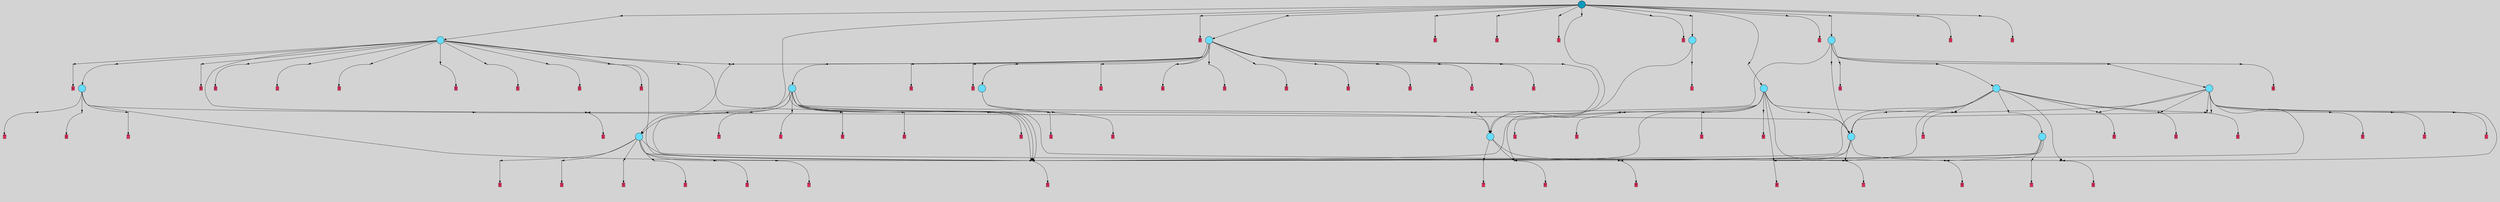 // File exported with GEGELATI v1.3.1
// On the 2024-04-09 19:59:27
// With the File::TPGGraphDotExporter
digraph{
	graph[pad = "0.212, 0.055" bgcolor = lightgray]
	node[shape=circle style = filled label = ""]
		T0 [fillcolor="#66ddff"]
		T2 [fillcolor="#66ddff"]
		T7 [fillcolor="#66ddff"]
		T68 [fillcolor="#66ddff"]
		T103 [fillcolor="#66ddff"]
		T110 [fillcolor="#66ddff"]
		T169 [fillcolor="#66ddff"]
		T181 [fillcolor="#66ddff"]
		T205 [fillcolor="#66ddff"]
		T220 [fillcolor="#66ddff"]
		T301 [fillcolor="#66ddff"]
		T309 [fillcolor="#66ddff"]
		T435 [fillcolor="#66ddff"]
		T622 [fillcolor="#66ddff"]
		T776 [fillcolor="#1199bb"]
		P15466 [fillcolor="#cccccc" shape=point] //
		I15466 [shape=box style=invis label="8|3&0|7#4|4#3|0#0|0#1|2#2|7&#92;n3|5&3|6#4|2#1|5#0|0#3|0#2|3&#92;n7|1&3|1#0|1#2|1#2|4#0|2#0|4&#92;n0|6&1|0#4|4#0|0#4|0#3|5#2|4&#92;n0|7&3|7#3|5#4|2#2|0#2|6#0|7&#92;n6|7&0|2#1|4#2|1#4|7#0|7#3|1&#92;n5|2&4|4#2|3#4|7#3|3#2|3#1|1&#92;n3|1&3|0#3|7#3|3#2|2#4|1#0|2&#92;n7|5&4|4#3|2#0|0#2|3#2|7#3|6&#92;n"]
		P15466 -> I15466[style=invis]
		A11770 [fillcolor="#ff3366" shape=box margin=0.03 width=0 height=0 label="0"]
		T0 -> P15466 -> A11770
		P15467 [fillcolor="#cccccc" shape=point] //
		I15467 [shape=box style=invis label="2|6&0|4#0|1#3|6#2|7#3|0#3|7&#92;n4|0&4|6#2|4#1|6#4|5#0|0#0|3&#92;n"]
		P15467 -> I15467[style=invis]
		A11771 [fillcolor="#ff3366" shape=box margin=0.03 width=0 height=0 label="1"]
		T0 -> P15467 -> A11771
		P15468 [fillcolor="#cccccc" shape=point] //
		I15468 [shape=box style=invis label="2|2&4|0#0|4#2|4#1|7#1|7#4|3&#92;n"]
		P15468 -> I15468[style=invis]
		A11772 [fillcolor="#ff3366" shape=box margin=0.03 width=0 height=0 label="2"]
		T2 -> P15468 -> A11772
		P15469 [fillcolor="#cccccc" shape=point] //
		I15469 [shape=box style=invis label="7|3&3|0#1|7#1|5#1|0#2|7#0|0&#92;n5|1&0|7#1|5#0|1#1|1#1|2#4|3&#92;n6|3&3|7#3|5#3|5#1|7#4|0#3|0&#92;n6|3&2|1#2|0#2|0#3|6#1|0#4|1&#92;n1|5&3|2#2|7#1|0#0|7#2|2#3|6&#92;n8|0&4|1#0|2#3|0#2|5#0|1#0|6&#92;n2|3&3|3#4|3#3|1#1|4#1|3#0|3&#92;n"]
		P15469 -> I15469[style=invis]
		A11773 [fillcolor="#ff3366" shape=box margin=0.03 width=0 height=0 label="3"]
		T2 -> P15469 -> A11773
		P15470 [fillcolor="#cccccc" shape=point] //
		I15470 [shape=box style=invis label="6|4&0|2#3|6#3|3#3|7#0|5#4|1&#92;n1|0&1|0#1|5#0|3#0|4#0|0#3|7&#92;n1|4&2|4#3|4#2|4#4|2#1|5#0|2&#92;n6|6&2|4#0|3#0|4#2|7#3|3#3|1&#92;n5|1&0|5#4|0#1|6#0|0#0|4#1|4&#92;n2|2&3|1#1|3#3|0#2|7#3|4#4|4&#92;n5|7&1|2#1|6#3|2#0|4#0|4#0|4&#92;n7|5&0|0#4|6#0|4#2|6#4|0#3|2&#92;n1|2&0|3#2|5#4|7#0|5#2|6#1|7&#92;n6|1&0|7#0|3#0|6#0|5#2|4#3|1&#92;n"]
		P15470 -> I15470[style=invis]
		A11774 [fillcolor="#ff3366" shape=box margin=0.03 width=0 height=0 label="7"]
		T7 -> P15470 -> A11774
		P15471 [fillcolor="#cccccc" shape=point] //
		I15471 [shape=box style=invis label="6|5&3|1#2|0#0|1#1|0#1|3#0|7&#92;n5|1&0|6#0|1#1|7#4|3#4|5#3|7&#92;n5|0&2|0#0|2#2|7#0|0#3|3#2|7&#92;n6|1&2|4#2|3#3|6#4|6#0|4#1|7&#92;n2|5&1|7#4|6#2|4#4|4#1|2#3|5&#92;n0|5&2|2#2|0#2|5#3|1#2|2#1|2&#92;n4|1&4|7#0|6#0|5#3|0#3|7#4|2&#92;n"]
		P15471 -> I15471[style=invis]
		A11775 [fillcolor="#ff3366" shape=box margin=0.03 width=0 height=0 label="8"]
		T7 -> P15471 -> A11775
		T7 -> P15466
		T68 -> P15471
		P15472 [fillcolor="#cccccc" shape=point] //
		I15472 [shape=box style=invis label="0|0&0|7#3|1#0|4#3|6#2|3#4|6&#92;n7|5&4|4#4|2#0|0#2|3#2|7#0|6&#92;n3|5&2|0#4|0#2|5#1|7#4|0#0|4&#92;n0|3&0|7#4|3#3|0#0|0#4|7#2|7&#92;n0|1&0|0#2|5#1|4#0|3#2|3#0|2&#92;n5|4&3|1#3|0#4|5#3|0#1|6#1|4&#92;n5|4&0|5#4|7#1|0#0|3#3|3#3|3&#92;n"]
		P15472 -> I15472[style=invis]
		A11776 [fillcolor="#ff3366" shape=box margin=0.03 width=0 height=0 label="0"]
		T68 -> P15472 -> A11776
		P15473 [fillcolor="#cccccc" shape=point] //
		I15473 [shape=box style=invis label="5|4&0|6#1|2#0|7#0|6#0|6#2|7&#92;n8|0&4|2#3|6#3|7#0|1#3|1#0|1&#92;n4|0&3|2#4|0#4|1#4|1#2|6#0|6&#92;n2|7&3|5#0|2#2|1#0|3#3|7#3|3&#92;n6|3&1|0#1|7#2|3#0|1#4|1#0|0&#92;n0|5&1|4#1|0#4|6#1|3#3|4#2|6&#92;n5|3&1|3#4|7#0|5#1|7#1|5#4|3&#92;n"]
		P15473 -> I15473[style=invis]
		A11777 [fillcolor="#ff3366" shape=box margin=0.03 width=0 height=0 label="7"]
		T68 -> P15473 -> A11777
		P15474 [fillcolor="#cccccc" shape=point] //
		I15474 [shape=box style=invis label="0|3&0|2#2|4#1|5#2|4#3|6#0|7&#92;n1|6&4|7#0|6#4|1#0|5#0|2#4|3&#92;n6|6&0|0#0|5#2|6#4|7#3|5#0|7&#92;n5|7&1|6#1|7#2|3#2|6#1|1#0|2&#92;n0|2&1|7#4|5#3|4#3|0#2|1#1|0&#92;n6|3&1|2#0|7#4|1#2|7#3|5#3|5&#92;n0|3&1|5#2|7#2|2#2|0#1|5#3|6&#92;n5|5&1|4#4|3#2|2#0|2#2|3#2|5&#92;n8|2&4|6#4|6#4|7#3|7#1|4#0|0&#92;n1|3&2|2#0|3#1|5#0|5#3|3#1|6&#92;n"]
		P15474 -> I15474[style=invis]
		A11778 [fillcolor="#ff3366" shape=box margin=0.03 width=0 height=0 label="6"]
		T68 -> P15474 -> A11778
		P15475 [fillcolor="#cccccc" shape=point] //
		I15475 [shape=box style=invis label="5|3&2|6#1|0#4|0#2|4#1|5#2|1&#92;n0|6&0|7#3|6#0|5#1|5#1|7#1|0&#92;n8|0&1|4#4|7#3|1#0|4#4|0#2|4&#92;n6|7&0|7#1|1#4|2#4|0#0|6#0|1&#92;n"]
		P15475 -> I15475[style=invis]
		A11779 [fillcolor="#ff3366" shape=box margin=0.03 width=0 height=0 label="4"]
		T103 -> P15475 -> A11779
		P15476 [fillcolor="#cccccc" shape=point] //
		I15476 [shape=box style=invis label="2|3&2|5#1|0#3|6#1|3#1|4#1|0&#92;n0|2&2|7#0|1#2|1#0|6#2|4#4|1&#92;n2|0&4|3#3|2#2|1#3|2#0|0#3|4&#92;n8|7&3|6#0|2#1|7#3|6#2|1#3|5&#92;n0|6&2|0#2|1#4|1#3|5#2|1#1|0&#92;n6|4&2|7#3|0#0|1#1|7#1|4#1|6&#92;n5|5&1|5#2|6#3|0#3|5#0|5#4|6&#92;n6|4&2|5#3|1#1|5#2|7#0|0#1|6&#92;n3|2&4|5#4|4#0|0#3|6#0|3#4|2&#92;n8|4&0|7#3|2#4|4#2|3#0|4#4|3&#92;n"]
		P15476 -> I15476[style=invis]
		A11780 [fillcolor="#ff3366" shape=box margin=0.03 width=0 height=0 label="5"]
		T103 -> P15476 -> A11780
		P15477 [fillcolor="#cccccc" shape=point] //
		I15477 [shape=box style=invis label="3|2&3|3#2|1#3|5#1|5#0|4#1|1&#92;n5|4&2|7#3|0#0|6#1|7#1|4#1|5&#92;n1|2&4|4#3|7#3|4#0|6#3|0#2|4&#92;n5|3&1|5#1|6#3|0#3|5#0|5#4|6&#92;n5|6&2|4#2|0#1|5#2|2#0|7#3|6&#92;n2|3&2|5#1|0#3|6#1|3#1|4#1|0&#92;n2|0&4|5#0|1#0|0#2|7#3|3#0|0&#92;n3|0&3|1#1|1#2|0#2|1#1|7#0|5&#92;n1|5&1|2#0|7#4|3#3|0#0|2#2|4&#92;n"]
		P15477 -> I15477[style=invis]
		A11781 [fillcolor="#ff3366" shape=box margin=0.03 width=0 height=0 label="5"]
		T103 -> P15477 -> A11781
		P15478 [fillcolor="#cccccc" shape=point] //
		I15478 [shape=box style=invis label="6|1&3|3#3|3#0|7#4|3#1|2#1|0&#92;n2|5&4|7#1|0#2|1#2|5#1|4#0|4&#92;n2|2&1|4#4|1#4|3#2|2#4|2#1|5&#92;n"]
		P15478 -> I15478[style=invis]
		A11782 [fillcolor="#ff3366" shape=box margin=0.03 width=0 height=0 label="3"]
		T103 -> P15478 -> A11782
		P15479 [fillcolor="#cccccc" shape=point] //
		I15479 [shape=box style=invis label="7|3&3|0#1|7#1|5#1|0#2|7#0|0&#92;n5|1&0|7#1|5#0|1#1|1#1|2#4|3&#92;n6|3&2|1#2|0#2|4#3|6#1|0#4|1&#92;n6|3&3|7#3|5#3|5#1|7#4|0#3|0&#92;n1|5&3|2#2|7#1|0#0|7#2|2#3|6&#92;n8|0&4|1#0|2#3|0#2|5#0|1#0|6&#92;n2|3&3|3#4|3#3|1#1|4#1|3#0|3&#92;n"]
		P15479 -> I15479[style=invis]
		A11783 [fillcolor="#ff3366" shape=box margin=0.03 width=0 height=0 label="3"]
		T103 -> P15479 -> A11783
		P15480 [fillcolor="#cccccc" shape=point] //
		I15480 [shape=box style=invis label="4|0&3|2#4|0#4|1#4|1#2|6#0|6&#92;n2|0&4|2#3|6#3|7#0|1#3|1#0|1&#92;n5|4&0|6#1|6#0|7#0|6#0|6#2|7&#92;n2|0&2|2#1|7#1|0#4|5#3|1#0|1&#92;n6|3&1|0#1|7#2|3#0|1#4|1#0|0&#92;n"]
		P15480 -> I15480[style=invis]
		A11784 [fillcolor="#ff3366" shape=box margin=0.03 width=0 height=0 label="7"]
		T103 -> P15480 -> A11784
		P15481 [fillcolor="#cccccc" shape=point] //
		I15481 [shape=box style=invis label="7|1&1|0#0|5#2|0#3|1#4|3#0|6&#92;n7|6&4|7#0|0#0|4#4|0#1|1#3|1&#92;n5|1&3|5#0|3#2|4#3|7#4|7#1|5&#92;n0|6&0|7#3|6#0|5#1|5#1|7#1|0&#92;n"]
		P15481 -> I15481[style=invis]
		A11785 [fillcolor="#ff3366" shape=box margin=0.03 width=0 height=0 label="4"]
		T103 -> P15481 -> A11785
		P15482 [fillcolor="#cccccc" shape=point] //
		I15482 [shape=box style=invis label="7|3&3|0#1|7#1|5#1|0#2|7#0|0&#92;n6|3&3|7#3|5#3|5#1|7#4|0#3|0&#92;n5|1&0|7#1|5#0|1#1|1#1|2#4|1&#92;n6|3&2|1#2|0#2|0#3|6#1|0#4|1&#92;n1|5&3|2#2|7#1|0#0|7#2|2#3|6&#92;n4|5&3|1#4|2#1|1#2|6#4|6#2|1&#92;n2|3&3|3#4|3#3|1#1|4#1|3#0|3&#92;n"]
		P15482 -> I15482[style=invis]
		A11786 [fillcolor="#ff3366" shape=box margin=0.03 width=0 height=0 label="3"]
		T103 -> P15482 -> A11786
		T110 -> P15472
		T110 -> P15476
		T110 -> P15476
		P15483 [fillcolor="#cccccc" shape=point] //
		I15483 [shape=box style=invis label="6|4&0|2#3|6#3|3#3|7#0|1#4|1&#92;n6|6&3|4#0|1#0|4#2|7#3|3#3|1&#92;n5|7&1|2#1|6#3|2#0|4#0|0#3|4&#92;n7|5&0|0#4|6#0|4#2|6#4|0#3|2&#92;n1|4&2|4#3|4#2|4#4|2#1|5#0|2&#92;n5|1&0|5#4|0#1|6#0|0#0|4#1|4&#92;n1|5&4|1#1|0#4|4#0|7#4|4#3|5&#92;n1|0&1|0#1|5#0|3#0|4#0|0#3|7&#92;n6|1&0|7#0|3#0|6#0|5#2|4#3|1&#92;n6|0&3|4#2|7#3|2#1|7#2|7#2|2&#92;n"]
		P15483 -> I15483[style=invis]
		A11787 [fillcolor="#ff3366" shape=box margin=0.03 width=0 height=0 label="7"]
		T110 -> P15483 -> A11787
		T169 -> P15476
		P15484 [fillcolor="#cccccc" shape=point] //
		I15484 [shape=box style=invis label="6|2&1|3#3|3#4|5#1|5#1|3#1|5&#92;n1|6&1|0#4|4#3|6#4|3#2|7#2|0&#92;n7|3&2|3#1|1#2|5#1|1#3|1#0|6&#92;n2|0&3|4#1|1#1|3#2|7#0|0#3|0&#92;n7|7&3|5#0|7#2|7#2|5#0|5#4|5&#92;n"]
		P15484 -> I15484[style=invis]
		T169 -> P15484 -> T68
		P15485 [fillcolor="#cccccc" shape=point] //
		I15485 [shape=box style=invis label="6|4&0|2#3|6#3|3#3|7#0|5#4|1&#92;n7|4&0|0#4|6#0|4#2|6#4|0#3|2&#92;n1|4&2|4#3|4#2|4#4|2#1|5#0|2&#92;n2|2&3|1#1|3#3|0#2|7#3|4#4|4&#92;n5|1&0|5#4|0#1|6#0|0#0|4#1|4&#92;n6|6&2|4#0|3#0|4#2|7#3|3#3|1&#92;n5|7&1|2#1|6#3|2#0|4#0|4#3|4&#92;n1|0&1|0#1|5#0|3#0|4#0|0#3|7&#92;n1|2&0|3#2|5#4|7#0|5#2|6#1|7&#92;n6|1&0|7#0|3#0|6#0|5#2|4#3|1&#92;n"]
		P15485 -> I15485[style=invis]
		A11788 [fillcolor="#ff3366" shape=box margin=0.03 width=0 height=0 label="7"]
		T169 -> P15485 -> A11788
		P15486 [fillcolor="#cccccc" shape=point] //
		I15486 [shape=box style=invis label="0|6&0|7#3|6#0|5#1|5#1|7#1|0&#92;n7|6&4|7#0|0#0|4#4|0#1|1#0|1&#92;n5|3&2|6#1|0#4|3#2|4#1|6#2|1&#92;n7|1&1|0#0|5#2|0#3|1#4|3#0|6&#92;n"]
		P15486 -> I15486[style=invis]
		A11789 [fillcolor="#ff3366" shape=box margin=0.03 width=0 height=0 label="4"]
		T169 -> P15486 -> A11789
		P15487 [fillcolor="#cccccc" shape=point] //
		I15487 [shape=box style=invis label="2|2&3|0#1|0#1|5#2|2#2|0#1|6&#92;n7|0&2|2#1|7#1|0#4|5#3|1#0|1&#92;n4|0&3|2#4|0#4|1#4|1#2|6#0|6&#92;n6|3&1|0#1|7#2|3#0|1#4|1#0|0&#92;n0|5&1|4#1|0#4|6#1|3#3|4#2|2&#92;n8|0&4|4#3|6#3|7#0|1#3|1#2|1&#92;n"]
		P15487 -> I15487[style=invis]
		A11790 [fillcolor="#ff3366" shape=box margin=0.03 width=0 height=0 label="7"]
		T169 -> P15487 -> A11790
		P15488 [fillcolor="#cccccc" shape=point] //
		I15488 [shape=box style=invis label="2|2&4|0#0|4#2|4#1|7#1|7#3|3&#92;n8|6&4|2#3|3#3|3#3|7#2|4#0|5&#92;n"]
		P15488 -> I15488[style=invis]
		A11791 [fillcolor="#ff3366" shape=box margin=0.03 width=0 height=0 label="2"]
		T181 -> P15488 -> A11791
		T181 -> P15466
		P15489 [fillcolor="#cccccc" shape=point] //
		I15489 [shape=box style=invis label="5|5&2|0#0|1#0|3#0|0#2|7#0|5&#92;n5|0&3|6#0|3#1|1#1|2#1|3#0|4&#92;n8|7&3|0#2|1#2|7#1|7#3|0#2|7&#92;n7|0&2|1#0|3#2|0#0|1#3|2#1|7&#92;n4|1&1|0#3|5#0|1#4|7#3|2#2|3&#92;n7|0&1|6#0|4#0|4#0|7#1|1#1|1&#92;n7|0&0|1#1|3#2|3#1|0#1|7#1|0&#92;n0|3&2|3#4|2#3|1#3|3#2|1#2|5&#92;n0|1&4|3#1|7#0|7#4|0#3|5#3|0&#92;n"]
		P15489 -> I15489[style=invis]
		A11792 [fillcolor="#ff3366" shape=box margin=0.03 width=0 height=0 label="6"]
		T181 -> P15489 -> A11792
		P15490 [fillcolor="#cccccc" shape=point] //
		I15490 [shape=box style=invis label="7|4&4|4#3|4#1|6#0|0#3|3#4|5&#92;n2|2&4|0#0|4#2|4#1|7#1|7#4|3&#92;n"]
		P15490 -> I15490[style=invis]
		A11793 [fillcolor="#ff3366" shape=box margin=0.03 width=0 height=0 label="2"]
		T181 -> P15490 -> A11793
		T181 -> P15476
		P15491 [fillcolor="#cccccc" shape=point] //
		I15491 [shape=box style=invis label="2|3&2|5#1|0#3|6#1|3#1|4#1|1&#92;n0|6&2|0#2|1#4|1#3|5#2|1#1|0&#92;n2|0&4|3#3|2#2|1#3|2#0|0#3|4&#92;n8|7&3|6#0|2#1|7#3|6#2|1#3|5&#92;n0|2&2|7#0|1#2|1#0|6#2|4#4|1&#92;n6|4&2|7#3|0#0|1#1|7#1|4#1|6&#92;n5|5&1|5#2|6#3|0#3|5#0|5#4|6&#92;n3|2&4|5#4|4#0|0#3|6#0|3#4|2&#92;n8|4&0|7#3|2#4|4#2|3#0|4#4|3&#92;n"]
		P15491 -> I15491[style=invis]
		A11794 [fillcolor="#ff3366" shape=box margin=0.03 width=0 height=0 label="5"]
		T181 -> P15491 -> A11794
		P15492 [fillcolor="#cccccc" shape=point] //
		I15492 [shape=box style=invis label="6|4&0|2#3|6#3|3#3|7#0|5#4|1&#92;n1|0&1|0#1|5#0|3#0|4#0|0#3|7&#92;n1|4&2|4#3|4#2|4#4|2#1|5#0|2&#92;n2|2&3|1#1|3#3|0#2|7#3|4#4|4&#92;n5|1&0|5#4|0#1|6#0|0#0|4#1|4&#92;n6|6&2|4#0|3#0|4#2|7#3|3#3|1&#92;n5|7&1|2#1|6#3|2#0|4#0|4#3|4&#92;n7|5&0|0#4|6#0|4#2|6#4|0#3|2&#92;n1|2&0|3#2|5#4|7#0|5#2|6#1|7&#92;n6|1&0|7#0|3#0|6#0|5#2|4#3|1&#92;n"]
		P15492 -> I15492[style=invis]
		A11795 [fillcolor="#ff3366" shape=box margin=0.03 width=0 height=0 label="7"]
		T181 -> P15492 -> A11795
		P15493 [fillcolor="#cccccc" shape=point] //
		I15493 [shape=box style=invis label="2|0&3|4#1|1#2|3#2|7#0|0#3|0&#92;n6|2&1|3#3|3#4|5#1|5#1|3#1|5&#92;n2|3&2|3#0|6#3|2#3|4#4|3#2|0&#92;n1|6&1|0#4|4#3|6#4|3#2|7#2|0&#92;n8|1&2|7#0|6#4|0#2|4#2|2#2|1&#92;n7|7&3|5#4|7#2|7#2|5#0|5#4|5&#92;n"]
		P15493 -> I15493[style=invis]
		T181 -> P15493 -> T68
		T181 -> P15473
		T181 -> P15474
		T205 -> P15476
		P15494 [fillcolor="#cccccc" shape=point] //
		I15494 [shape=box style=invis label="6|2&1|3#3|3#4|5#1|5#1|3#1|5&#92;n1|6&1|0#4|4#3|6#4|3#2|7#2|0&#92;n2|4&2|3#0|6#3|2#3|4#4|3#2|0&#92;n2|0&3|4#1|1#1|3#2|7#0|0#3|0&#92;n7|3&2|3#1|1#2|5#1|1#3|1#0|6&#92;n7|7&3|5#4|7#2|7#2|5#0|5#4|5&#92;n"]
		P15494 -> I15494[style=invis]
		T205 -> P15494 -> T68
		P15495 [fillcolor="#cccccc" shape=point] //
		I15495 [shape=box style=invis label="6|7&1|4#4|7#2|2#3|7#4|3#2|5&#92;n5|0&4|0#0|2#0|4#2|0#4|3#3|7&#92;n8|7&3|6#0|2#1|7#3|6#2|1#3|5&#92;n3|2&4|5#4|4#0|0#3|6#0|3#1|2&#92;n2|3&2|5#1|0#3|6#1|3#1|4#1|0&#92;n8|4&0|7#3|2#4|4#2|3#0|4#4|3&#92;n3|1&4|4#4|6#0|0#0|5#3|0#2|3&#92;n"]
		P15495 -> I15495[style=invis]
		A11796 [fillcolor="#ff3366" shape=box margin=0.03 width=0 height=0 label="5"]
		T205 -> P15495 -> A11796
		T205 -> P15492
		P15496 [fillcolor="#cccccc" shape=point] //
		I15496 [shape=box style=invis label="8|5&4|7#1|5#3|5#1|6#0|5#0|3&#92;n2|6&0|4#0|1#3|6#2|7#3|0#3|7&#92;n"]
		P15496 -> I15496[style=invis]
		A11797 [fillcolor="#ff3366" shape=box margin=0.03 width=0 height=0 label="1"]
		T205 -> P15496 -> A11797
		P15497 [fillcolor="#cccccc" shape=point] //
		I15497 [shape=box style=invis label="5|0&2|0#0|5#3|5#2|4#1|5#2|1&#92;n6|2&3|4#1|3#0|0#4|5#2|4#2|6&#92;n0|1&0|1#0|0#1|1#3|2#2|0#3|6&#92;n"]
		P15497 -> I15497[style=invis]
		A11798 [fillcolor="#ff3366" shape=box margin=0.03 width=0 height=0 label="0"]
		T205 -> P15497 -> A11798
		T205 -> P15481
		P15498 [fillcolor="#cccccc" shape=point] //
		I15498 [shape=box style=invis label="0|0&0|7#3|1#0|4#3|6#2|3#4|6&#92;n5|4&0|5#4|7#1|0#0|3#3|3#3|3&#92;n3|5&2|0#4|0#2|5#1|7#4|0#0|4&#92;n0|3&0|7#4|3#3|0#0|0#4|7#2|7&#92;n5|7&1|4#0|1#0|7#3|5#4|2#4|2&#92;n0|1&0|0#2|5#1|4#0|3#2|3#0|2&#92;n5|4&3|1#3|0#4|5#3|0#1|6#1|4&#92;n7|5&4|4#4|2#0|0#2|3#2|7#0|6&#92;n"]
		P15498 -> I15498[style=invis]
		A11799 [fillcolor="#ff3366" shape=box margin=0.03 width=0 height=0 label="0"]
		T205 -> P15498 -> A11799
		P15499 [fillcolor="#cccccc" shape=point] //
		I15499 [shape=box style=invis label="3|5&1|0#0|4#0|0#2|1#3|0#3|1&#92;n6|0&3|1#0|1#0|4#1|0#0|4#1|3&#92;n3|2&0|3#1|1#2|0#4|0#0|4#3|6&#92;n1|2&1|2#0|0#4|4#2|5#4|0#1|4&#92;n"]
		P15499 -> I15499[style=invis]
		A11800 [fillcolor="#ff3366" shape=box margin=0.03 width=0 height=0 label="1"]
		T205 -> P15499 -> A11800
		P15500 [fillcolor="#cccccc" shape=point] //
		I15500 [shape=box style=invis label="0|5&3|2#1|5#1|0#1|6#4|7#3|0&#92;n4|2&2|7#0|3#2|2#3|1#3|6#1|0&#92;n3|1&3|0#3|7#3|3#2|2#4|1#0|2&#92;n8|1&4|5#1|0#3|3#2|4#4|3#0|7&#92;n3|6&2|6#1|7#2|5#4|2#4|3#1|6&#92;n4|7&3|1#0|6#3|3#4|4#0|0#4|4&#92;n4|0&0|7#4|6#1|6#4|7#1|2#2|2&#92;n0|2&4|6#1|1#3|1#0|1#3|6#0|4&#92;n8|3&0|7#4|4#3|0#2|0#1|2#2|7&#92;n"]
		P15500 -> I15500[style=invis]
		A11801 [fillcolor="#ff3366" shape=box margin=0.03 width=0 height=0 label="0"]
		T205 -> P15500 -> A11801
		T220 -> P15476
		P15501 [fillcolor="#cccccc" shape=point] //
		I15501 [shape=box style=invis label="3|0&4|5#3|6#0|4#3|3#2|3#3|2&#92;n0|5&1|1#1|1#4|4#4|4#2|1#4|5&#92;n"]
		P15501 -> I15501[style=invis]
		T220 -> P15501 -> T110
		P15502 [fillcolor="#cccccc" shape=point] //
		I15502 [shape=box style=invis label="5|1&4|0#2|4#2|0#0|4#4|1#1|3&#92;n1|6&1|0#4|4#3|6#4|3#2|7#2|0&#92;n6|2&1|3#3|3#4|5#1|5#1|3#1|5&#92;n2|4&2|3#0|6#3|2#3|4#4|3#2|0&#92;n2|0&3|4#1|1#1|3#2|7#0|0#3|0&#92;n7|3&2|3#1|1#2|5#1|1#3|1#0|6&#92;n7|7&3|5#2|7#2|7#2|5#0|5#4|5&#92;n"]
		P15502 -> I15502[style=invis]
		T220 -> P15502 -> T68
		T220 -> P15492
		T220 -> P15497
		T220 -> P15481
		T220 -> P15500
		T220 -> P15498
		T220 -> P15473
		P15503 [fillcolor="#cccccc" shape=point] //
		I15503 [shape=box style=invis label="2|2&3|0#1|0#1|5#2|2#2|0#1|6&#92;n7|0&2|2#1|7#1|0#4|5#3|1#0|1&#92;n0|5&1|4#1|0#4|6#2|3#3|4#2|2&#92;n6|3&1|0#1|7#2|3#0|1#4|1#0|0&#92;n8|0&4|4#3|6#3|7#0|1#3|1#2|1&#92;n"]
		P15503 -> I15503[style=invis]
		T301 -> P15503 -> T220
		P15504 [fillcolor="#cccccc" shape=point] //
		I15504 [shape=box style=invis label="5|5&1|5#2|6#3|0#3|5#0|5#4|6&#92;n3|0&3|7#4|4#3|2#3|4#2|4#2|1&#92;n3|2&4|5#4|4#0|0#3|6#0|3#4|2&#92;n2|0&4|3#3|2#3|0#3|2#0|0#3|4&#92;n6|4&2|5#3|1#1|5#4|7#0|0#1|6&#92;n8|0&0|7#2|2#4|4#2|2#0|4#4|3&#92;n0|2&2|7#0|1#2|1#0|6#2|4#4|1&#92;n0|7&3|6#0|7#0|1#4|5#3|6#4|3&#92;n0|6&2|0#2|1#4|1#3|5#2|1#1|0&#92;n1|7&1|0#2|6#1|1#3|0#1|1#1|0&#92;n"]
		P15504 -> I15504[style=invis]
		T301 -> P15504 -> T205
		P15505 [fillcolor="#cccccc" shape=point] //
		I15505 [shape=box style=invis label="2|3&2|5#1|0#3|6#1|3#1|4#1|0&#92;n8|7&3|6#0|2#1|7#3|6#2|1#3|5&#92;n2|0&4|3#3|7#2|1#3|2#0|0#3|4&#92;n0|6&2|0#2|1#4|1#3|2#2|1#1|0&#92;n5|5&1|5#2|6#3|0#3|5#0|5#4|6&#92;n8|4&0|7#3|2#4|4#2|3#0|4#4|3&#92;n3|2&4|5#4|4#0|0#3|6#0|3#1|2&#92;n3|5&3|5#1|7#3|0#0|0#4|1#2|3&#92;n6|4&2|7#3|0#0|1#1|7#1|4#1|6&#92;n"]
		P15505 -> I15505[style=invis]
		T301 -> P15505 -> T7
		P15506 [fillcolor="#cccccc" shape=point] //
		I15506 [shape=box style=invis label="6|0&3|5#3|1#2|7#3|0#0|7#4|1&#92;n1|3&4|3#1|7#1|6#1|7#4|4#4|1&#92;n1|0&3|4#1|6#0|7#4|4#0|2#4|0&#92;n0|6&3|5#0|3#0|4#0|7#1|3#3|5&#92;n7|3&4|1#1|2#2|1#0|7#4|4#2|2&#92;n"]
		P15506 -> I15506[style=invis]
		A11802 [fillcolor="#ff3366" shape=box margin=0.03 width=0 height=0 label="4"]
		T301 -> P15506 -> A11802
		P15507 [fillcolor="#cccccc" shape=point] //
		I15507 [shape=box style=invis label="6|2&1|3#3|3#4|5#1|5#1|3#1|5&#92;n2|0&3|4#1|1#2|3#2|7#0|0#3|0&#92;n2|3&2|3#0|6#3|2#3|4#4|3#2|0&#92;n1|6&1|0#4|4#3|6#4|3#2|7#2|0&#92;n8|1&2|7#0|6#4|0#2|5#2|2#2|1&#92;n7|7&3|5#4|7#2|7#2|5#0|5#4|5&#92;n6|2&4|0#4|1#1|6#1|2#4|1#2|6&#92;n"]
		P15507 -> I15507[style=invis]
		T301 -> P15507 -> T68
		P15508 [fillcolor="#cccccc" shape=point] //
		I15508 [shape=box style=invis label="1|6&1|0#4|4#3|6#4|3#2|7#2|0&#92;n6|7&1|1#3|3#4|5#1|5#1|3#1|5&#92;n2|3&2|3#0|6#3|2#3|4#4|3#2|0&#92;n2|0&3|4#1|1#1|3#2|7#0|0#3|0&#92;n"]
		P15508 -> I15508[style=invis]
		A11803 [fillcolor="#ff3366" shape=box margin=0.03 width=0 height=0 label="4"]
		T301 -> P15508 -> A11803
		T309 -> P15505
		P15509 [fillcolor="#cccccc" shape=point] //
		I15509 [shape=box style=invis label="2|2&4|0#3|4#2|4#1|7#1|7#4|3&#92;n"]
		P15509 -> I15509[style=invis]
		A11804 [fillcolor="#ff3366" shape=box margin=0.03 width=0 height=0 label="2"]
		T309 -> P15509 -> A11804
		T309 -> P15473
		P15510 [fillcolor="#cccccc" shape=point] //
		I15510 [shape=box style=invis label="7|1&1|0#0|5#2|0#3|1#4|3#0|6&#92;n8|0&1|4#4|7#3|1#0|4#4|0#2|4&#92;n5|3&2|6#1|0#0|0#2|4#1|5#2|1&#92;n3|6&4|5#4|3#4|6#4|5#1|1#4|2&#92;n0|5&0|7#3|6#0|5#1|5#1|7#1|0&#92;n2|3&3|6#4|1#2|1#2|1#0|6#0|3&#92;n"]
		P15510 -> I15510[style=invis]
		T309 -> P15510 -> T103
		P15511 [fillcolor="#cccccc" shape=point] //
		I15511 [shape=box style=invis label="3|2&0|2#1|1#2|0#2|0#0|4#3|6&#92;n0|6&2|7#4|1#0|2#3|6#1|6#3|2&#92;n6|0&3|1#0|1#0|4#1|0#0|4#1|3&#92;n"]
		P15511 -> I15511[style=invis]
		A11805 [fillcolor="#ff3366" shape=box margin=0.03 width=0 height=0 label="1"]
		T309 -> P15511 -> A11805
		P15512 [fillcolor="#cccccc" shape=point] //
		I15512 [shape=box style=invis label="3|1&0|1#1|7#4|4#2|4#4|6#1|7&#92;n2|2&4|5#1|4#1|1#0|1#2|6#2|6&#92;n0|5&3|2#1|4#1|0#1|6#4|7#3|0&#92;n2|0&0|1#0|1#0|0#3|7#2|1#0|4&#92;n2|6&0|2#2|4#0|2#1|6#3|4#2|1&#92;n3|6&2|4#4|7#2|5#4|2#4|3#1|6&#92;n0|3&0|4#1|7#1|5#0|6#1|0#2|3&#92;n4|6&0|0#3|3#3|6#4|2#0|4#4|4&#92;n2|0&1|6#3|5#4|0#0|3#3|6#4|0&#92;n8|3&3|2#4|4#3|0#1|0#1|2#2|7&#92;n"]
		P15512 -> I15512[style=invis]
		A11806 [fillcolor="#ff3366" shape=box margin=0.03 width=0 height=0 label="0"]
		T309 -> P15512 -> A11806
		T309 -> P15476
		P15513 [fillcolor="#cccccc" shape=point] //
		I15513 [shape=box style=invis label="6|2&4|3#2|5#3|6#0|2#2|4#0|6&#92;n5|5&1|5#3|4#0|4#3|0#3|4#0|7&#92;n3|1&3|6#3|7#1|5#2|2#0|1#0|2&#92;n5|7&0|6#1|1#0|6#2|3#3|4#2|6&#92;n0|5&1|0#3|3#2|0#0|7#4|5#2|0&#92;n1|4&2|3#2|5#0|5#2|2#4|7#1|5&#92;n5|3&3|0#0|3#0|0#4|5#2|4#0|2&#92;n0|0&1|7#4|2#0|5#4|7#3|7#3|3&#92;n2|7&2|4#4|7#2|3#2|6#3|3#1|4&#92;n"]
		P15513 -> I15513[style=invis]
		A11807 [fillcolor="#ff3366" shape=box margin=0.03 width=0 height=0 label="0"]
		T309 -> P15513 -> A11807
		P15514 [fillcolor="#cccccc" shape=point] //
		I15514 [shape=box style=invis label="8|4&2|1#1|7#4|4#4|3#3|3#4|6&#92;n3|1&0|4#1|0#4|4#1|1#2|3#1|5&#92;n8|4&2|0#3|3#1|2#3|7#3|4#3|4&#92;n8|1&3|4#4|0#3|2#4|5#1|2#1|5&#92;n6|5&3|7#4|1#1|4#3|6#0|3#0|7&#92;n4|0&3|6#4|7#2|0#4|1#0|7#2|2&#92;n2|3&2|5#1|0#3|6#1|3#1|4#1|0&#92;n"]
		P15514 -> I15514[style=invis]
		A11808 [fillcolor="#ff3366" shape=box margin=0.03 width=0 height=0 label="5"]
		T309 -> P15514 -> A11808
		T309 -> P15476
		P15515 [fillcolor="#cccccc" shape=point] //
		I15515 [shape=box style=invis label="7|0&2|2#1|7#1|0#4|5#3|1#0|1&#92;n2|7&3|5#0|1#2|1#0|3#3|7#3|3&#92;n8|0&4|2#3|6#3|7#0|1#3|1#0|1&#92;n6|4&0|6#1|2#0|7#0|6#0|6#2|7&#92;n4|0&3|2#4|0#4|1#4|1#2|6#0|6&#92;n6|3&1|0#1|7#2|3#0|1#4|1#0|0&#92;n0|5&1|4#1|0#4|6#1|3#3|4#2|6&#92;n"]
		P15515 -> I15515[style=invis]
		A11809 [fillcolor="#ff3366" shape=box margin=0.03 width=0 height=0 label="7"]
		T309 -> P15515 -> A11809
		T309 -> P15476
		P15516 [fillcolor="#cccccc" shape=point] //
		I15516 [shape=box style=invis label="2|2&2|5#1|0#3|6#1|3#1|4#1|0&#92;n8|7&3|6#0|2#1|7#3|6#2|1#3|5&#92;n2|0&4|3#3|7#2|1#3|2#0|0#3|4&#92;n5|5&1|5#2|6#3|0#3|5#0|5#4|6&#92;n0|6&2|0#2|1#4|1#3|2#2|1#1|0&#92;n8|4&0|7#3|2#4|4#2|3#0|4#4|3&#92;n3|5&3|5#1|7#3|0#0|0#4|1#2|3&#92;n6|4&2|7#3|0#0|1#1|7#1|4#1|6&#92;n"]
		P15516 -> I15516[style=invis]
		T435 -> P15516 -> T7
		P15517 [fillcolor="#cccccc" shape=point] //
		I15517 [shape=box style=invis label="4|2&2|7#0|3#3|2#3|1#3|6#1|0&#92;n4|1&2|4#2|6#0|6#3|1#2|7#1|4&#92;n8|1&4|5#0|0#3|3#2|4#4|3#0|7&#92;n3|1&3|0#3|7#3|3#2|2#4|1#0|2&#92;n0|5&4|2#1|5#1|0#1|6#4|7#3|0&#92;n8|3&0|7#4|4#3|0#2|0#1|2#2|7&#92;n4|7&3|1#0|6#3|3#4|4#0|0#4|4&#92;n4|0&0|7#4|6#1|6#4|7#1|2#2|2&#92;n0|2&4|6#1|1#3|1#0|1#3|6#0|4&#92;n3|6&2|6#1|7#2|5#4|2#4|3#1|6&#92;n"]
		P15517 -> I15517[style=invis]
		A11810 [fillcolor="#ff3366" shape=box margin=0.03 width=0 height=0 label="0"]
		T435 -> P15517 -> A11810
		P15518 [fillcolor="#cccccc" shape=point] //
		I15518 [shape=box style=invis label="8|7&2|3#0|1#2|2#3|6#1|1#2|5&#92;n6|0&3|1#0|1#0|4#1|0#0|4#1|3&#92;n3|2&0|3#1|1#2|0#2|0#0|4#3|6&#92;n3|5&1|0#0|4#1|0#2|1#3|0#3|1&#92;n"]
		P15518 -> I15518[style=invis]
		A11811 [fillcolor="#ff3366" shape=box margin=0.03 width=0 height=0 label="1"]
		T435 -> P15518 -> A11811
		P15519 [fillcolor="#cccccc" shape=point] //
		I15519 [shape=box style=invis label="0|6&3|7#3|6#0|5#1|5#1|7#1|0&#92;n5|3&2|6#1|0#4|0#2|4#1|5#2|1&#92;n2|2&1|7#4|3#1|4#4|7#0|3#3|5&#92;n8|0&1|4#4|7#3|1#0|4#1|0#2|4&#92;n"]
		P15519 -> I15519[style=invis]
		T435 -> P15519 -> T169
		P15520 [fillcolor="#cccccc" shape=point] //
		I15520 [shape=box style=invis label="4|6&3|2#2|4#3|6#0|1#0|2#3|1&#92;n2|3&1|3#4|3#3|1#1|4#1|3#0|3&#92;n3|3&0|5#3|1#4|5#3|4#3|1#0|2&#92;n1|5&3|2#2|1#1|0#0|7#2|2#3|6&#92;n1|7&4|1#3|7#3|4#0|6#0|5#4|1&#92;n7|0&1|3#3|4#0|6#3|2#0|7#2|3&#92;n5|7&4|0#0|7#1|4#0|6#0|2#2|4&#92;n5|1&0|7#1|5#0|1#1|1#1|2#4|3&#92;n3|6&2|2#0|5#0|3#1|1#3|3#4|3&#92;n"]
		P15520 -> I15520[style=invis]
		A11812 [fillcolor="#ff3366" shape=box margin=0.03 width=0 height=0 label="3"]
		T435 -> P15520 -> A11812
		P15521 [fillcolor="#cccccc" shape=point] //
		I15521 [shape=box style=invis label="5|3&1|1#4|5#4|2#4|4#4|6#2|6&#92;n0|6&0|7#3|6#0|5#1|5#1|7#1|0&#92;n8|0&1|4#4|7#3|1#0|6#4|0#2|4&#92;n6|2&2|1#3|4#1|5#4|3#3|7#0|1&#92;n0|1&3|5#4|6#0|6#1|5#4|5#4|5&#92;n7|1&1|0#0|5#2|0#3|1#4|4#0|6&#92;n"]
		P15521 -> I15521[style=invis]
		T435 -> P15521 -> T103
		P15522 [fillcolor="#cccccc" shape=point] //
		I15522 [shape=box style=invis label="4|1&3|3#4|7#3|5#2|0#2|1#0|5&#92;n4|0&4|3#2|1#3|0#0|4#4|5#1|6&#92;n"]
		P15522 -> I15522[style=invis]
		A11813 [fillcolor="#ff3366" shape=box margin=0.03 width=0 height=0 label="0"]
		T435 -> P15522 -> A11813
		T435 -> P15509
		P15523 [fillcolor="#cccccc" shape=point] //
		I15523 [shape=box style=invis label="2|3&2|5#1|0#3|6#1|3#1|4#1|0&#92;n0|6&2|2#2|1#4|1#2|5#2|1#1|0&#92;n0|2&2|7#0|1#2|1#0|6#2|4#4|1&#92;n1|7&1|0#3|3#4|2#3|1#2|2#0|2&#92;n4|0&1|5#0|3#0|5#0|3#2|2#0|1&#92;n8|7&3|6#0|2#1|7#3|6#2|1#3|5&#92;n8|4&0|7#3|2#4|7#2|3#0|4#4|3&#92;n5|5&1|5#2|6#3|0#3|5#0|5#4|6&#92;n6|4&2|7#3|0#0|1#1|7#1|4#1|6&#92;n3|2&4|5#4|4#0|0#3|6#0|3#4|2&#92;n"]
		P15523 -> I15523[style=invis]
		A11814 [fillcolor="#ff3366" shape=box margin=0.03 width=0 height=0 label="5"]
		T435 -> P15523 -> A11814
		T435 -> P15476
		P15524 [fillcolor="#cccccc" shape=point] //
		I15524 [shape=box style=invis label="0|5&3|2#1|5#2|0#3|6#4|7#3|0&#92;n3|1&3|0#3|7#3|3#2|2#4|1#0|2&#92;n4|0&2|7#0|3#2|2#3|1#3|6#1|0&#92;n8|1&4|5#1|0#3|3#2|4#4|3#0|7&#92;n4|7&3|1#0|6#3|3#4|4#0|0#4|4&#92;n4|0&0|7#4|6#1|6#4|7#1|2#2|2&#92;n3|6&2|6#1|7#2|5#4|2#4|3#1|6&#92;n8|3&0|7#4|4#3|0#2|0#1|2#2|7&#92;n"]
		P15524 -> I15524[style=invis]
		A11815 [fillcolor="#ff3366" shape=box margin=0.03 width=0 height=0 label="0"]
		T435 -> P15524 -> A11815
		P15525 [fillcolor="#cccccc" shape=point] //
		I15525 [shape=box style=invis label="2|0&3|1#1|6#4|0#1|1#2|4#4|7&#92;n0|2&3|2#1|2#3|6#3|4#4|2#4|2&#92;n"]
		P15525 -> I15525[style=invis]
		A11816 [fillcolor="#ff3366" shape=box margin=0.03 width=0 height=0 label="0"]
		T435 -> P15525 -> A11816
		P15526 [fillcolor="#cccccc" shape=point] //
		I15526 [shape=box style=invis label="6|7&0|1#1|1#4|2#4|0#0|6#0|1&#92;n5|3&2|6#1|0#4|0#2|4#1|5#2|1&#92;n8|0&1|4#4|7#3|1#0|4#4|0#2|4&#92;n0|6&0|7#3|6#0|5#1|5#1|7#1|0&#92;n7|1&1|0#0|5#2|4#3|1#4|3#0|6&#92;n"]
		P15526 -> I15526[style=invis]
		A11817 [fillcolor="#ff3366" shape=box margin=0.03 width=0 height=0 label="4"]
		T435 -> P15526 -> A11817
		P15527 [fillcolor="#cccccc" shape=point] //
		I15527 [shape=box style=invis label="0|5&3|2#1|5#1|0#1|6#4|7#3|0&#92;n4|2&2|7#0|3#2|2#3|1#3|6#1|0&#92;n4|3&4|4#1|4#2|6#2|0#4|5#4|5&#92;n3|6&2|6#1|7#2|5#4|2#4|3#1|6&#92;n4|7&3|1#0|6#3|3#4|4#0|0#4|4&#92;n0|2&2|7#2|3#3|4#1|6#2|4#1|5&#92;n8|3&0|7#4|4#3|0#2|0#1|2#2|7&#92;n4|0&0|7#4|6#3|6#4|7#1|2#2|2&#92;n0|2&4|6#1|1#3|1#0|1#3|6#0|4&#92;n"]
		P15527 -> I15527[style=invis]
		A11818 [fillcolor="#ff3366" shape=box margin=0.03 width=0 height=0 label="0"]
		T435 -> P15527 -> A11818
		P15528 [fillcolor="#cccccc" shape=point] //
		I15528 [shape=box style=invis label="3|6&0|6#4|4#3|2#4|3#2|2#3|7&#92;n3|4&0|6#1|5#1|2#1|7#3|4#1|1&#92;n1|5&2|7#2|2#2|0#4|2#4|3#1|7&#92;n0|2&4|0#1|1#3|1#0|1#3|6#0|4&#92;n5|7&0|6#4|4#3|0#0|0#0|0#0|1&#92;n4|0&0|7#4|4#1|6#4|7#0|2#2|2&#92;n8|3&0|7#4|4#3|0#2|0#1|2#2|7&#92;n3|6&3|6#1|7#2|5#4|2#4|3#1|6&#92;n8|1&1|5#1|0#3|3#2|4#1|3#0|7&#92;n8|4&0|7#2|4#2|4#3|2#0|1#4|3&#92;n"]
		P15528 -> I15528[style=invis]
		T622 -> P15528 -> T309
		P15529 [fillcolor="#cccccc" shape=point] //
		I15529 [shape=box style=invis label="2|0&3|1#4|0#2|2#1|7#3|2#0|3&#92;n1|5&2|5#3|0#3|4#3|3#0|0#2|2&#92;n6|2&0|7#4|2#4|4#2|2#1|2#0|1&#92;n"]
		P15529 -> I15529[style=invis]
		A11819 [fillcolor="#ff3366" shape=box margin=0.03 width=0 height=0 label="1"]
		T622 -> P15529 -> A11819
		P15530 [fillcolor="#cccccc" shape=point] //
		I15530 [shape=box style=invis label="8|0&1|4#4|7#3|1#0|4#4|0#2|4&#92;n5|3&2|6#1|0#4|0#2|4#1|5#2|1&#92;n6|7&0|1#1|1#4|2#4|6#0|6#0|1&#92;n0|6&0|7#3|6#0|5#1|5#1|7#1|0&#92;n7|1&1|0#0|5#2|4#3|1#4|3#0|6&#92;n"]
		P15530 -> I15530[style=invis]
		A11820 [fillcolor="#ff3366" shape=box margin=0.03 width=0 height=0 label="4"]
		T622 -> P15530 -> A11820
		P15531 [fillcolor="#cccccc" shape=point] //
		I15531 [shape=box style=invis label="2|1&4|0#3|5#3|6#4|6#3|2#1|1&#92;n4|0&1|5#1|3#2|2#4|4#1|3#3|4&#92;n7|2&0|5#4|4#2|4#4|4#1|5#0|3&#92;n1|3&3|1#0|7#3|6#2|3#0|3#0|3&#92;n"]
		P15531 -> I15531[style=invis]
		A11821 [fillcolor="#ff3366" shape=box margin=0.03 width=0 height=0 label="5"]
		T622 -> P15531 -> A11821
		T622 -> P15521
		P15532 [fillcolor="#cccccc" shape=point] //
		I15532 [shape=box style=invis label="7|0&2|2#1|7#1|0#4|5#3|1#0|1&#92;n0|5&1|4#1|0#4|6#1|3#3|4#2|6&#92;n5|0&0|6#1|2#0|7#0|6#0|6#2|7&#92;n2|7&3|5#0|1#2|1#0|3#3|7#3|3&#92;n6|3&1|0#1|7#2|3#0|1#4|1#0|0&#92;n4|0&3|2#4|0#4|1#4|1#2|6#0|6&#92;n"]
		P15532 -> I15532[style=invis]
		T622 -> P15532 -> T2
		P15533 [fillcolor="#cccccc" shape=point] //
		I15533 [shape=box style=invis label="4|5&4|0#1|3#4|7#0|0#0|0#3|3&#92;n2|0&4|3#3|2#2|1#3|2#0|0#3|4&#92;n5|5&1|5#4|6#1|0#3|5#0|5#4|6&#92;n0|0&4|6#2|3#4|6#1|3#1|6#2|1&#92;n1|3&2|1#2|7#1|5#4|1#2|1#4|3&#92;n0|2&2|7#2|1#2|1#0|6#2|4#4|2&#92;n3|6&0|3#0|1#2|4#4|6#1|7#4|4&#92;n6|4&2|5#3|1#1|5#0|7#0|0#1|6&#92;n2|6&3|6#3|6#3|4#3|4#0|3#3|5&#92;n5|6&4|1#0|1#2|7#1|6#1|4#1|4&#92;n"]
		P15533 -> I15533[style=invis]
		A11822 [fillcolor="#ff3366" shape=box margin=0.03 width=0 height=0 label="5"]
		T622 -> P15533 -> A11822
		P15534 [fillcolor="#cccccc" shape=point] //
		I15534 [shape=box style=invis label="8|7&4|5#1|2#2|0#4|5#0|1#3|6&#92;n7|5&2|5#0|4#2|0#2|4#3|0#2|1&#92;n4|4&2|7#0|3#2|2#3|1#3|6#1|0&#92;n4|0&0|7#4|6#1|6#4|7#1|2#2|7&#92;n4|4&0|7#4|5#1|1#1|5#2|3#0|2&#92;n"]
		P15534 -> I15534[style=invis]
		A11823 [fillcolor="#ff3366" shape=box margin=0.03 width=0 height=0 label="0"]
		T622 -> P15534 -> A11823
		P15535 [fillcolor="#cccccc" shape=point] //
		I15535 [shape=box style=invis label="2|0&4|0#2|2#3|4#0|1#1|3#2|7&#92;n2|0&3|1#1|6#4|0#1|1#1|4#4|7&#92;n"]
		P15535 -> I15535[style=invis]
		A11824 [fillcolor="#ff3366" shape=box margin=0.03 width=0 height=0 label="0"]
		T622 -> P15535 -> A11824
		P15536 [fillcolor="#cccccc" shape=point] //
		I15536 [shape=box style=invis label="2|3&2|5#1|0#3|6#1|3#1|4#1|0&#92;n8|7&3|6#0|2#1|7#3|6#2|1#3|5&#92;n2|0&4|3#3|7#2|1#3|2#0|0#3|4&#92;n3|5&3|5#1|7#3|0#0|0#4|1#2|3&#92;n5|5&1|5#2|6#3|0#3|5#0|5#4|6&#92;n8|4&0|3#3|2#4|4#2|3#0|4#4|3&#92;n3|2&4|5#4|4#0|0#3|6#0|3#1|2&#92;n0|6&2|0#2|1#4|1#3|2#2|1#1|0&#92;n6|4&2|7#3|0#0|1#1|7#1|4#1|6&#92;n"]
		P15536 -> I15536[style=invis]
		T622 -> P15536 -> T7
		P15537 [fillcolor="#cccccc" shape=point] //
		I15537 [shape=box style=invis label="3|7&3|1#4|4#1|5#1|5#4|0#4|3&#92;n3|3&2|5#4|6#3|1#4|5#2|6#2|0&#92;n3|0&3|7#4|1#1|2#3|0#2|2#2|2&#92;n6|2&0|4#0|4#2|2#1|4#4|0#2|5&#92;n5|5&2|7#1|0#4|4#2|7#2|1#0|4&#92;n"]
		P15537 -> I15537[style=invis]
		A11825 [fillcolor="#ff3366" shape=box margin=0.03 width=0 height=0 label="1"]
		T622 -> P15537 -> A11825
		P15538 [fillcolor="#cccccc" shape=point] //
		I15538 [shape=box style=invis label="6|7&1|1#3|3#4|5#1|5#1|3#1|5&#92;n2|0&3|6#1|1#1|3#4|7#0|0#3|0&#92;n7|7&1|7#4|1#0|1#1|3#1|0#3|3&#92;n1|6&4|6#0|5#0|5#2|0#1|2#0|3&#92;n3|4&3|7#0|1#4|4#4|4#0|0#3|5&#92;n7|5&0|3#1|5#1|4#3|7#0|1#3|3&#92;n"]
		P15538 -> I15538[style=invis]
		A11826 [fillcolor="#ff3366" shape=box margin=0.03 width=0 height=0 label="4"]
		T622 -> P15538 -> A11826
		P15539 [fillcolor="#cccccc" shape=point] //
		I15539 [shape=box style=invis label="2|2&4|5#1|4#1|1#0|1#2|6#2|6&#92;n7|6&0|7#4|4#4|3#1|6#4|6#3|2&#92;n1|0&0|2#1|6#0|2#0|7#4|7#0|0&#92;n2|0&0|1#0|1#0|0#3|7#2|1#0|6&#92;n0|3&0|4#1|7#1|5#0|6#1|0#2|3&#92;n8|3&3|2#4|4#3|0#1|0#1|2#2|7&#92;n4|6&0|0#3|3#3|6#4|2#0|4#4|4&#92;n2|0&1|6#3|5#0|0#0|3#3|6#4|0&#92;n0|5&3|2#1|3#1|0#1|6#4|7#3|0&#92;n"]
		P15539 -> I15539[style=invis]
		A11827 [fillcolor="#ff3366" shape=box margin=0.03 width=0 height=0 label="0"]
		T622 -> P15539 -> A11827
		P15540 [fillcolor="#cccccc" shape=point] //
		I15540 [shape=box style=invis label="2|3&2|5#1|0#3|6#1|3#1|4#1|0&#92;n0|2&2|7#0|1#2|1#0|6#2|4#4|1&#92;n2|0&4|3#3|2#2|1#3|2#0|0#3|4&#92;n8|7&3|6#0|2#1|7#3|6#2|1#3|5&#92;n0|6&2|0#2|1#4|1#3|5#2|1#1|0&#92;n6|4&2|7#3|0#0|1#1|7#1|4#1|6&#92;n8|4&0|7#3|2#4|4#2|3#0|4#4|3&#92;n6|4&2|5#3|1#1|5#2|7#0|0#1|6&#92;n3|2&4|5#4|4#0|0#3|6#0|3#1|2&#92;n5|5&1|5#2|6#3|0#3|5#0|5#4|6&#92;n"]
		P15540 -> I15540[style=invis]
		A11828 [fillcolor="#ff3366" shape=box margin=0.03 width=0 height=0 label="5"]
		T622 -> P15540 -> A11828
		T622 -> P15530
		P15541 [fillcolor="#cccccc" shape=point] //
		I15541 [shape=box style=invis label="4|4&4|5#3|0#3|1#0|4#3|7#3|3&#92;n7|5&3|4#4|3#2|7#2|2#4|5#3|7&#92;n0|3&0|6#0|2#2|2#3|4#1|3#1|4&#92;n6|4&1|5#1|4#4|0#1|2#1|6#3|2&#92;n3|0&0|4#1|3#1|1#4|1#3|2#4|2&#92;n6|6&0|2#4|1#4|0#4|0#0|6#0|1&#92;n0|6&0|7#3|6#0|5#1|5#1|7#0|0&#92;n"]
		P15541 -> I15541[style=invis]
		T776 -> P15541 -> T435
		P15542 [fillcolor="#cccccc" shape=point] //
		I15542 [shape=box style=invis label="8|3&0|7#4|4#3|0#2|0#1|2#2|7&#92;n4|2&2|7#0|3#2|2#3|1#3|6#1|0&#92;n4|7&3|1#0|6#3|3#4|4#0|0#4|4&#92;n0|5&3|4#2|5#3|2#3|5#2|6#2|1&#92;n4|0&1|3#0|3#4|7#3|2#4|2#3|4&#92;n4|7&4|5#1|0#4|7#1|1#0|2#3|4&#92;n4|5&0|2#4|6#1|6#4|7#1|2#2|2&#92;n8|1&4|5#1|0#3|3#2|4#4|3#0|7&#92;n0|2&4|6#1|1#3|1#0|1#3|6#0|4&#92;n0|5&3|2#1|5#1|0#1|6#4|7#3|0&#92;n"]
		P15542 -> I15542[style=invis]
		A11829 [fillcolor="#ff3366" shape=box margin=0.03 width=0 height=0 label="0"]
		T776 -> P15542 -> A11829
		P15543 [fillcolor="#cccccc" shape=point] //
		I15543 [shape=box style=invis label="4|5&1|3#4|6#1|6#2|7#4|3#3|1&#92;n2|0&3|6#1|6#4|0#1|4#3|1#4|7&#92;n"]
		P15543 -> I15543[style=invis]
		T776 -> P15543 -> T622
		P15544 [fillcolor="#cccccc" shape=point] //
		I15544 [shape=box style=invis label="0|5&3|2#1|5#1|0#1|6#4|7#3|0&#92;n4|2&2|7#0|3#2|2#3|1#3|6#1|0&#92;n4|3&4|4#1|7#2|6#2|0#4|5#4|5&#92;n8|1&4|5#1|0#3|3#2|4#4|3#0|7&#92;n3|6&2|6#1|7#2|5#4|2#4|3#1|6&#92;n4|7&3|1#2|6#3|3#4|4#0|0#4|4&#92;n0|2&4|6#1|1#3|1#0|1#3|6#0|4&#92;n4|0&0|7#4|6#3|6#4|7#1|2#2|2&#92;n8|3&0|7#4|4#3|0#2|0#1|2#2|7&#92;n"]
		P15544 -> I15544[style=invis]
		A11830 [fillcolor="#ff3366" shape=box margin=0.03 width=0 height=0 label="0"]
		T776 -> P15544 -> A11830
		P15545 [fillcolor="#cccccc" shape=point] //
		I15545 [shape=box style=invis label="5|4&0|7#3|2#4|4#2|3#0|4#4|3&#92;n6|4&2|5#3|1#1|5#2|7#0|0#1|6&#92;n2|3&2|5#1|0#3|6#1|3#1|4#1|0&#92;n5|4&1|5#0|1#3|0#3|5#0|5#4|4&#92;n7|5&0|2#1|2#0|4#0|3#3|3#4|2&#92;n0|6&2|0#2|1#4|1#3|5#2|1#1|0&#92;n5|5&1|0#2|5#0|4#1|2#2|3#0|0&#92;n8|7&3|6#0|2#1|7#3|6#3|1#3|5&#92;n0|2&0|5#2|3#0|1#4|6#0|7#3|0&#92;n"]
		P15545 -> I15545[style=invis]
		A11831 [fillcolor="#ff3366" shape=box margin=0.03 width=0 height=0 label="5"]
		T776 -> P15545 -> A11831
		P15546 [fillcolor="#cccccc" shape=point] //
		I15546 [shape=box style=invis label="1|0&1|1#1|1#4|7#0|3#1|0#4|4&#92;n7|7&4|5#1|5#4|6#0|7#4|2#3|2&#92;n2|3&1|7#4|0#2|2#2|1#4|5#3|4&#92;n"]
		P15546 -> I15546[style=invis]
		A11832 [fillcolor="#ff3366" shape=box margin=0.03 width=0 height=0 label="1"]
		T776 -> P15546 -> A11832
		P15547 [fillcolor="#cccccc" shape=point] //
		I15547 [shape=box style=invis label="5|5&1|4#2|6#3|0#3|7#0|5#4|6&#92;n6|4&2|7#3|0#0|1#1|7#1|6#4|6&#92;n6|4&1|3#3|0#2|3#0|6#0|7#2|4&#92;n0|2&2|7#0|1#2|1#0|6#3|5#4|1&#92;n6|4&4|5#3|5#2|5#0|7#0|0#1|6&#92;n2|0&4|5#3|6#2|3#0|4#2|4#4|1&#92;n8|3&3|3#4|0#3|6#4|5#1|0#2|4&#92;n4|6&4|3#4|4#3|1#0|0#0|5#3|0&#92;n0|6&2|0#2|1#4|1#3|5#2|1#1|0&#92;n2|1&0|1#0|0#0|0#1|1#1|7#0|0&#92;n"]
		P15547 -> I15547[style=invis]
		T776 -> P15547 -> T181
		P15548 [fillcolor="#cccccc" shape=point] //
		I15548 [shape=box style=invis label="5|5&1|2#2|6#3|0#3|5#0|5#4|6&#92;n7|3&1|3#2|6#4|1#1|4#0|5#3|1&#92;n5|2&4|3#0|4#4|5#0|6#4|3#1|5&#92;n2|0&4|5#3|7#2|1#3|2#0|0#3|4&#92;n8|6&2|0#3|4#4|1#3|4#2|1#1|0&#92;n0|7&4|1#1|5#1|3#2|6#0|6#0|3&#92;n4|3&4|4#3|6#1|5#3|7#1|3#3|6&#92;n6|4&2|7#3|0#0|1#0|7#1|4#4|7&#92;n"]
		P15548 -> I15548[style=invis]
		T776 -> P15548 -> T7
		P15549 [fillcolor="#cccccc" shape=point] //
		I15549 [shape=box style=invis label="4|5&1|1#0|3#3|4#0|5#2|0#3|0&#92;n6|4&2|4#3|1#1|0#1|7#0|0#1|6&#92;n2|1&4|6#1|0#2|7#0|2#3|2#4|5&#92;n2|3&2|5#1|0#4|6#1|3#1|4#1|0&#92;n5|6&2|1#2|6#2|3#1|4#0|5#0|7&#92;n8|6&1|5#3|7#2|4#0|6#2|6#4|3&#92;n6|4&2|7#3|2#0|1#1|7#1|6#4|6&#92;n7|6&1|1#2|0#3|7#4|2#3|2#1|7&#92;n2|0&4|6#3|2#2|3#3|3#0|0#3|4&#92;n5|0&0|2#2|0#2|3#2|2#3|5#4|3&#92;n"]
		P15549 -> I15549[style=invis]
		A11833 [fillcolor="#ff3366" shape=box margin=0.03 width=0 height=0 label="5"]
		T776 -> P15549 -> A11833
		T776 -> P15476
		P15550 [fillcolor="#cccccc" shape=point] //
		I15550 [shape=box style=invis label="8|4&0|7#3|2#4|4#2|3#0|4#4|3&#92;n8|7&3|6#0|2#1|7#3|6#2|1#3|5&#92;n5|7&2|4#0|6#0|7#0|4#0|7#4|4&#92;n2|0&4|3#3|7#2|1#3|2#0|0#3|4&#92;n0|6&2|0#2|1#4|1#3|2#2|1#1|4&#92;n5|5&1|5#2|6#3|0#3|5#0|5#4|6&#92;n2|3&2|5#1|0#3|6#1|3#1|4#1|0&#92;n3|2&4|5#4|4#0|0#3|6#0|3#1|2&#92;n3|5&3|5#1|7#3|0#0|0#4|1#2|3&#92;n6|4&2|7#3|0#0|1#1|7#1|4#1|6&#92;n"]
		P15550 -> I15550[style=invis]
		T776 -> P15550 -> T0
		P15551 [fillcolor="#cccccc" shape=point] //
		I15551 [shape=box style=invis label="6|2&0|7#4|2#4|4#2|2#1|2#0|1&#92;n2|0&3|1#4|0#2|2#1|7#3|2#0|7&#92;n"]
		P15551 -> I15551[style=invis]
		A11834 [fillcolor="#ff3366" shape=box margin=0.03 width=0 height=0 label="1"]
		T776 -> P15551 -> A11834
		P15552 [fillcolor="#cccccc" shape=point] //
		I15552 [shape=box style=invis label="3|3&1|7#1|7#1|1#1|6#4|6#3|4&#92;n8|0&3|5#1|5#0|3#1|6#1|0#1|4&#92;n"]
		P15552 -> I15552[style=invis]
		T776 -> P15552 -> T301
		P15553 [fillcolor="#cccccc" shape=point] //
		I15553 [shape=box style=invis label="6|0&3|1#0|1#0|6#1|0#0|4#2|3&#92;n2|3&1|7#4|0#2|2#2|1#4|5#3|4&#92;n1|0&1|4#1|1#4|7#0|3#1|0#4|4&#92;n"]
		P15553 -> I15553[style=invis]
		A11835 [fillcolor="#ff3366" shape=box margin=0.03 width=0 height=0 label="1"]
		T776 -> P15553 -> A11835
		P15554 [fillcolor="#cccccc" shape=point] //
		I15554 [shape=box style=invis label="0|2&3|2#1|2#3|6#3|7#4|2#4|2&#92;n2|0&3|1#1|6#4|0#1|1#2|4#4|7&#92;n"]
		P15554 -> I15554[style=invis]
		A11836 [fillcolor="#ff3366" shape=box margin=0.03 width=0 height=0 label="0"]
		T776 -> P15554 -> A11836
		{ rank= same T776 }
}
